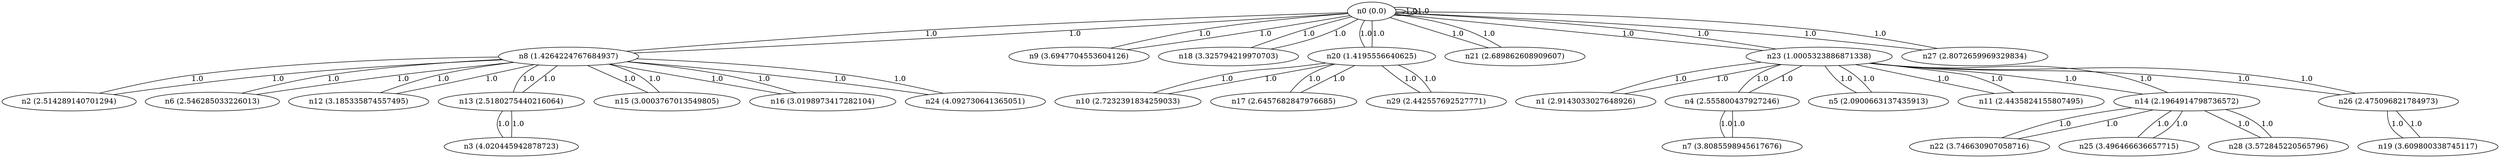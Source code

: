 graph {
n0 [label="n0 (0.0)"];
n1 [label="n1 (2.9143033027648926)"];
n2 [label="n2 (2.514289140701294)"];
n3 [label="n3 (4.020445942878723)"];
n4 [label="n4 (2.555800437927246)"];
n5 [label="n5 (2.0900663137435913)"];
n6 [label="n6 (2.546285033226013)"];
n7 [label="n7 (3.8085598945617676)"];
n8 [label="n8 (1.4264224767684937)"];
n9 [label="n9 (3.6947704553604126)"];
n10 [label="n10 (2.7232391834259033)"];
n11 [label="n11 (2.4435824155807495)"];
n12 [label="n12 (3.185335874557495)"];
n13 [label="n13 (2.5180275440216064)"];
n14 [label="n14 (2.1964914798736572)"];
n15 [label="n15 (3.0003767013549805)"];
n16 [label="n16 (3.0198973417282104)"];
n17 [label="n17 (2.6457682847976685)"];
n18 [label="n18 (3.325794219970703)"];
n19 [label="n19 (3.609800338745117)"];
n20 [label="n20 (1.4195556640625)"];
n21 [label="n21 (2.689862608909607)"];
n22 [label="n22 (3.746630907058716)"];
n23 [label="n23 (1.0005323886871338)"];
n24 [label="n24 (4.092730641365051)"];
n25 [label="n25 (3.496466636657715)"];
n26 [label="n26 (2.475096821784973)"];
n27 [label="n27 (2.8072659969329834)"];
n28 [label="n28 (3.572845220565796)"];
n29 [label="n29 (2.442557692527771)"];
n0 -- n0 [weight=1.0 label=1.0];
n0 -- n27 [weight=1.0 label=1.0];
n0 -- n8 [weight=1.0 label=1.0];
n0 -- n9 [weight=1.0 label=1.0];
n0 -- n0 [weight=1.0 label=1.0];
n0 -- n20 [weight=1.0 label=1.0];
n0 -- n18 [weight=1.0 label=1.0];
n0 -- n23 [weight=1.0 label=1.0];
n0 -- n21 [weight=1.0 label=1.0];
n1 -- n23 [weight=1.0 label=1.0];
n2 -- n8 [weight=1.0 label=1.0];
n3 -- n13 [weight=1.0 label=1.0];
n4 -- n7 [weight=1.0 label=1.0];
n4 -- n23 [weight=1.0 label=1.0];
n5 -- n23 [weight=1.0 label=1.0];
n6 -- n8 [weight=1.0 label=1.0];
n7 -- n4 [weight=1.0 label=1.0];
n8 -- n12 [weight=1.0 label=1.0];
n8 -- n24 [weight=1.0 label=1.0];
n8 -- n0 [weight=1.0 label=1.0];
n8 -- n13 [weight=1.0 label=1.0];
n8 -- n6 [weight=1.0 label=1.0];
n8 -- n15 [weight=1.0 label=1.0];
n8 -- n16 [weight=1.0 label=1.0];
n8 -- n2 [weight=1.0 label=1.0];
n9 -- n0 [weight=1.0 label=1.0];
n10 -- n20 [weight=1.0 label=1.0];
n11 -- n23 [weight=1.0 label=1.0];
n12 -- n8 [weight=1.0 label=1.0];
n13 -- n3 [weight=1.0 label=1.0];
n13 -- n8 [weight=1.0 label=1.0];
n14 -- n28 [weight=1.0 label=1.0];
n14 -- n23 [weight=1.0 label=1.0];
n14 -- n22 [weight=1.0 label=1.0];
n14 -- n25 [weight=1.0 label=1.0];
n15 -- n8 [weight=1.0 label=1.0];
n16 -- n8 [weight=1.0 label=1.0];
n17 -- n20 [weight=1.0 label=1.0];
n18 -- n0 [weight=1.0 label=1.0];
n19 -- n26 [weight=1.0 label=1.0];
n20 -- n17 [weight=1.0 label=1.0];
n20 -- n10 [weight=1.0 label=1.0];
n20 -- n29 [weight=1.0 label=1.0];
n20 -- n0 [weight=1.0 label=1.0];
n21 -- n0 [weight=1.0 label=1.0];
n22 -- n14 [weight=1.0 label=1.0];
n23 -- n14 [weight=1.0 label=1.0];
n23 -- n0 [weight=1.0 label=1.0];
n23 -- n5 [weight=1.0 label=1.0];
n23 -- n1 [weight=1.0 label=1.0];
n23 -- n4 [weight=1.0 label=1.0];
n23 -- n11 [weight=1.0 label=1.0];
n23 -- n26 [weight=1.0 label=1.0];
n24 -- n8 [weight=1.0 label=1.0];
n25 -- n14 [weight=1.0 label=1.0];
n26 -- n19 [weight=1.0 label=1.0];
n26 -- n23 [weight=1.0 label=1.0];
n27 -- n0 [weight=1.0 label=1.0];
n28 -- n14 [weight=1.0 label=1.0];
n29 -- n20 [weight=1.0 label=1.0];
}
